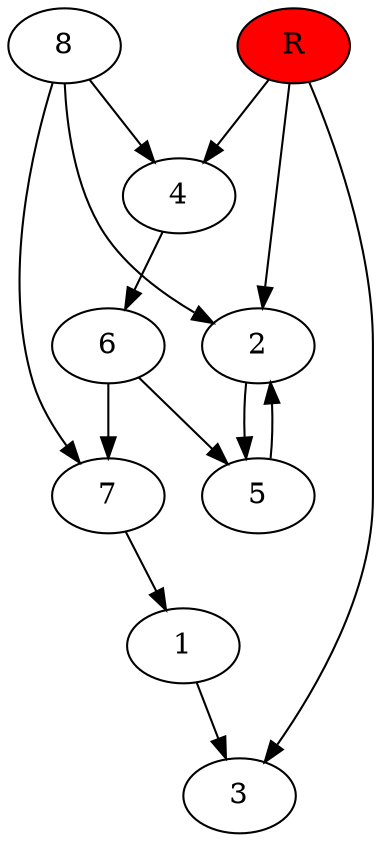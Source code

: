 digraph prb16204 {
	1
	2
	3
	4
	5
	6
	7
	8
	R [fillcolor="#ff0000" style=filled]
	1 -> 3
	2 -> 5
	4 -> 6
	5 -> 2
	6 -> 5
	6 -> 7
	7 -> 1
	8 -> 2
	8 -> 4
	8 -> 7
	R -> 2
	R -> 3
	R -> 4
}
